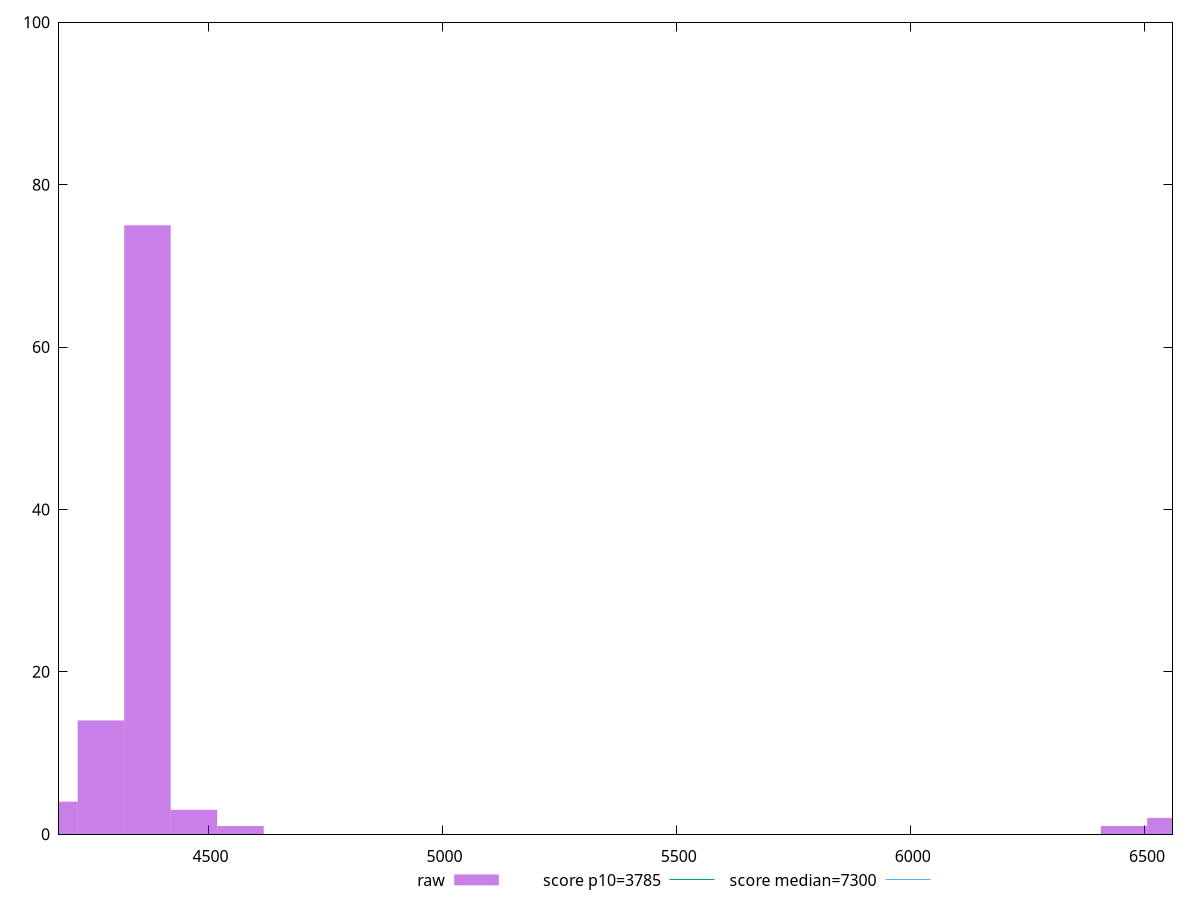 reset

$raw <<EOF
4568.455607250507 1
4469.141354918974 3
4369.827102587441 75
4270.512850255908 14
4171.1985979243755 4
6554.740653881162 2
6455.426401549629 1
EOF

set key outside below
set boxwidth 99.31425233153276
set xrange [4180.959000000001:6558.970135864658]
set yrange [0:100]
set trange [0:100]
set style fill transparent solid 0.5 noborder

set parametric
set terminal svg size 640, 490 enhanced background rgb 'white'
set output "report_00026_2021-02-22T21:38:55.199Z/interactive/samples/pages+cached+noadtech/raw/histogram.svg"

plot $raw title "raw" with boxes, \
     3785,t title "score p10=3785", \
     7300,t title "score median=7300"

reset
